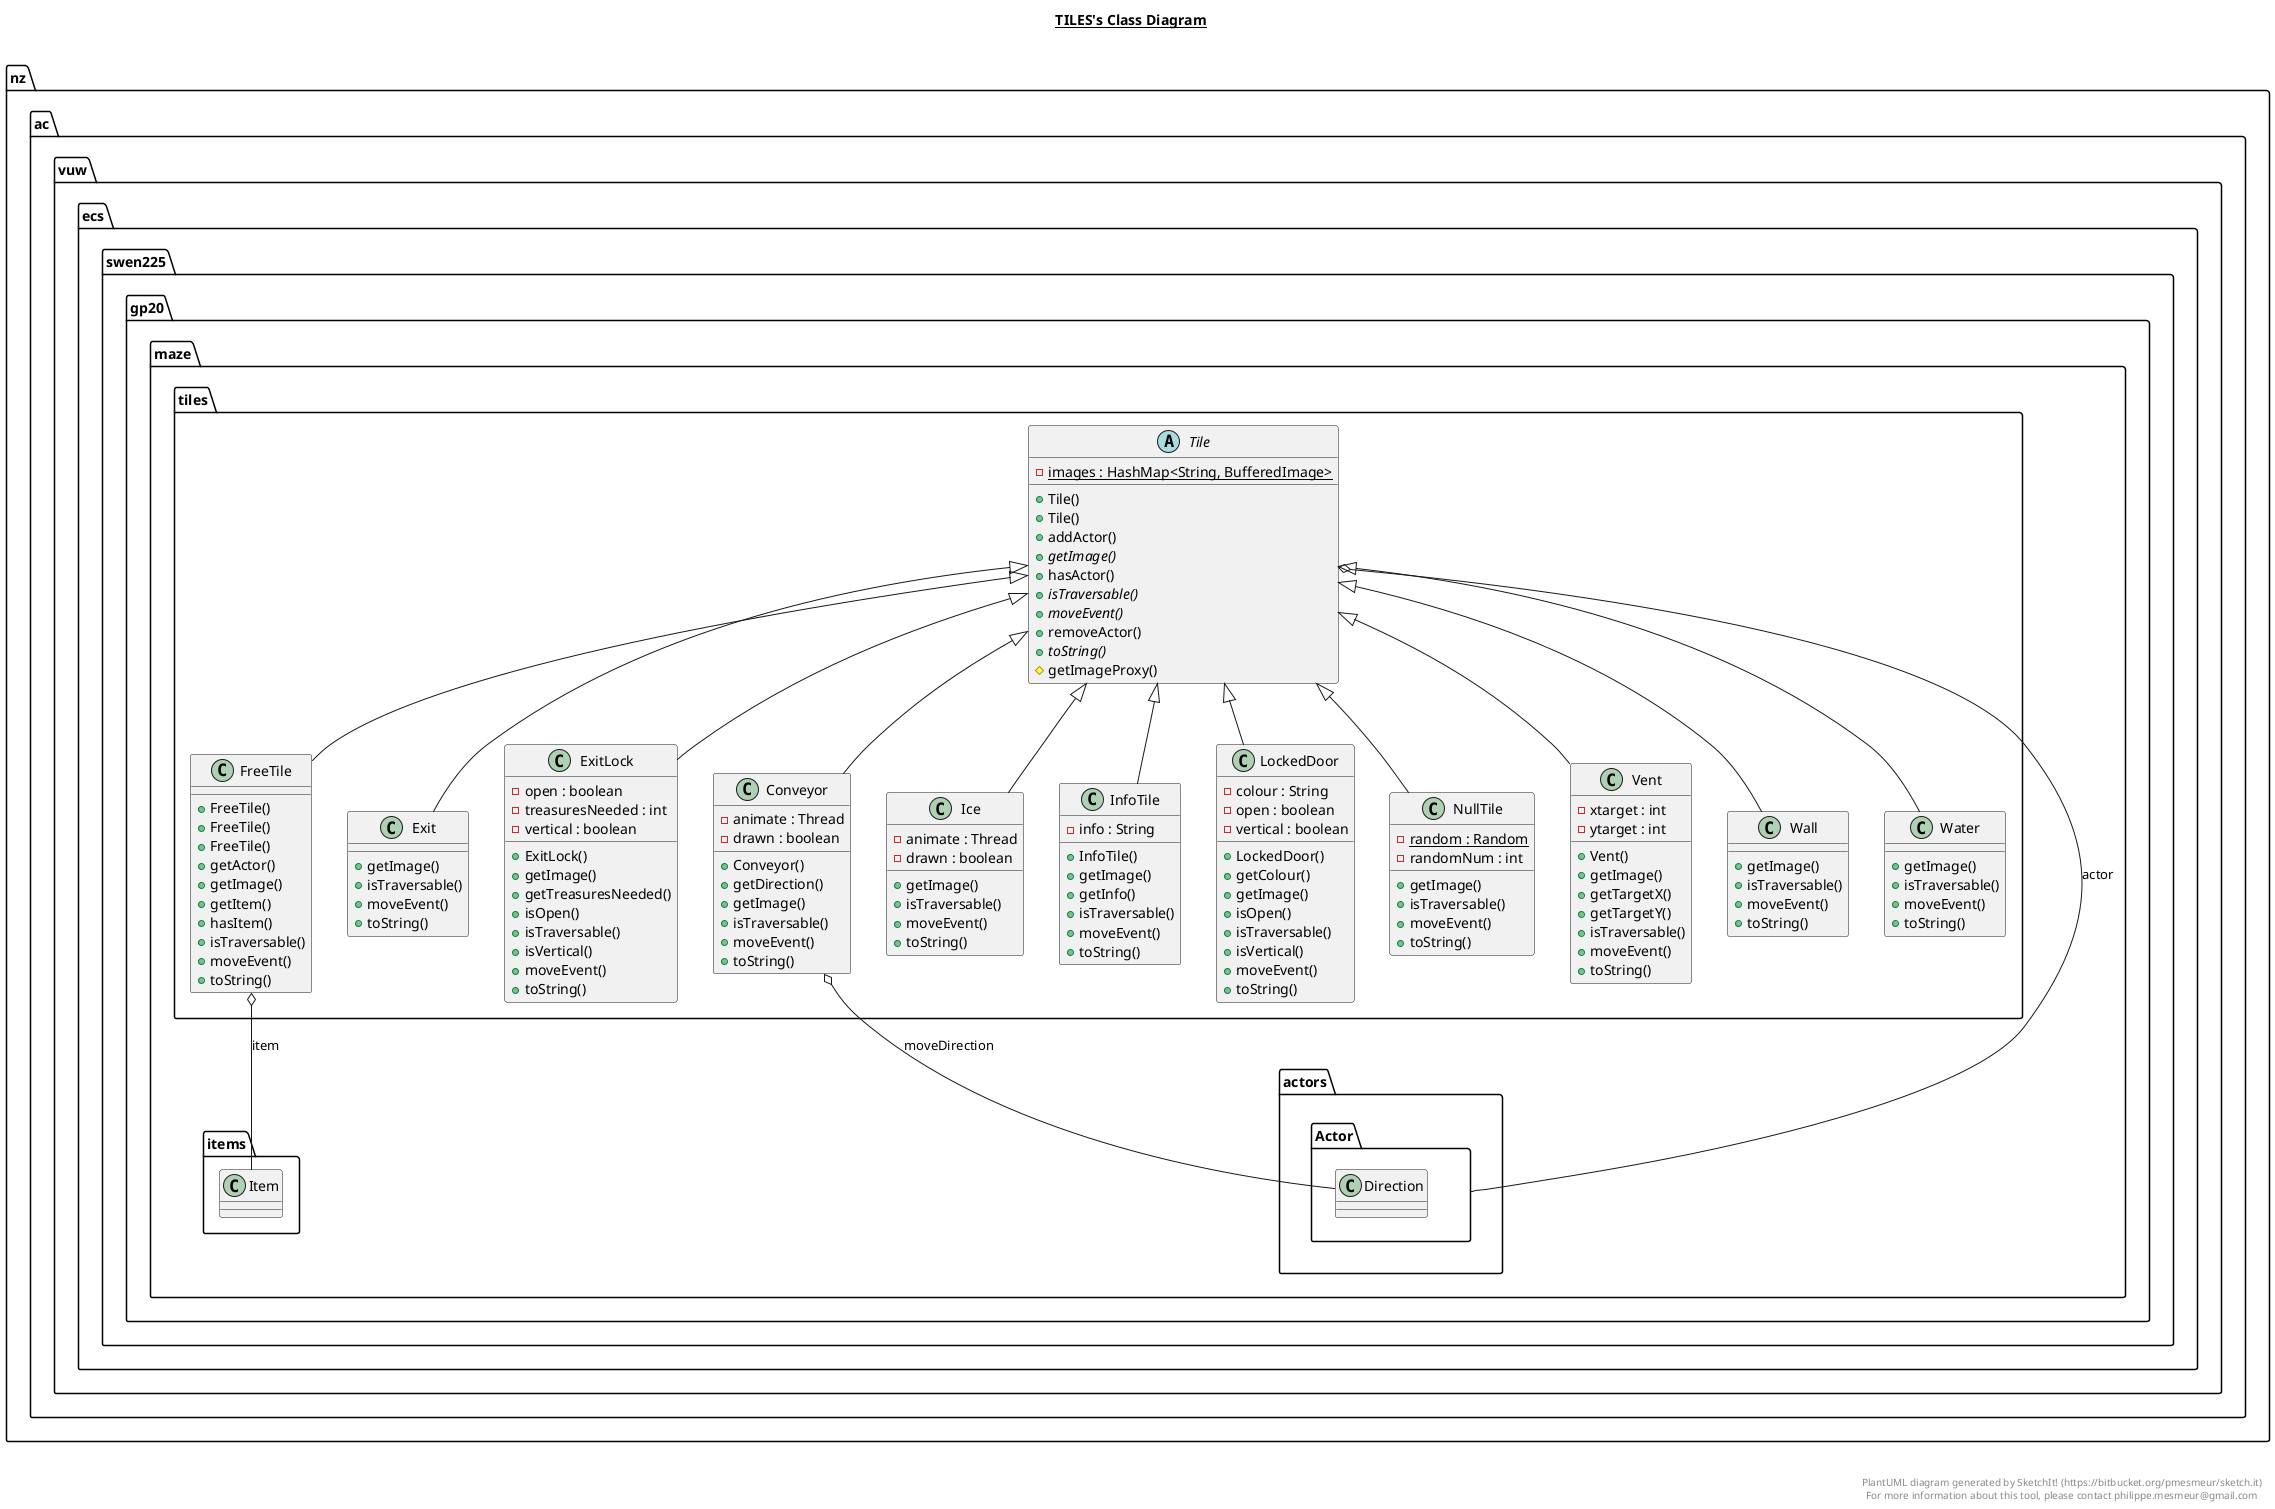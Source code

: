 @startuml

title __TILES's Class Diagram__\n

  namespace nz.ac.vuw.ecs.swen225.gp20.maze {
    namespace tiles {
      class nz.ac.vuw.ecs.swen225.gp20.maze.tiles.Conveyor {
          - animate : Thread
          - drawn : boolean
          + Conveyor()
          + getDirection()
          + getImage()
          + isTraversable()
          + moveEvent()
          + toString()
      }
    }
  }
  

  namespace nz.ac.vuw.ecs.swen225.gp20.maze {
    namespace tiles {
      class nz.ac.vuw.ecs.swen225.gp20.maze.tiles.Exit {
          + getImage()
          + isTraversable()
          + moveEvent()
          + toString()
      }
    }
  }
  

  namespace nz.ac.vuw.ecs.swen225.gp20.maze {
    namespace tiles {
      class nz.ac.vuw.ecs.swen225.gp20.maze.tiles.ExitLock {
          - open : boolean
          - treasuresNeeded : int
          - vertical : boolean
          + ExitLock()
          + getImage()
          + getTreasuresNeeded()
          + isOpen()
          + isTraversable()
          + isVertical()
          + moveEvent()
          + toString()
      }
    }
  }
  

  namespace nz.ac.vuw.ecs.swen225.gp20.maze {
    namespace tiles {
      class nz.ac.vuw.ecs.swen225.gp20.maze.tiles.FreeTile {
          + FreeTile()
          + FreeTile()
          + FreeTile()
          + getActor()
          + getImage()
          + getItem()
          + hasItem()
          + isTraversable()
          + moveEvent()
          + toString()
      }
    }
  }
  

  namespace nz.ac.vuw.ecs.swen225.gp20.maze {
    namespace tiles {
      class nz.ac.vuw.ecs.swen225.gp20.maze.tiles.Ice {
          - animate : Thread
          - drawn : boolean
          + getImage()
          + isTraversable()
          + moveEvent()
          + toString()
      }
    }
  }
  

  namespace nz.ac.vuw.ecs.swen225.gp20.maze {
    namespace tiles {
      class nz.ac.vuw.ecs.swen225.gp20.maze.tiles.InfoTile {
          - info : String
          + InfoTile()
          + getImage()
          + getInfo()
          + isTraversable()
          + moveEvent()
          + toString()
      }
    }
  }
  

  namespace nz.ac.vuw.ecs.swen225.gp20.maze {
    namespace tiles {
      class nz.ac.vuw.ecs.swen225.gp20.maze.tiles.LockedDoor {
          - colour : String
          - open : boolean
          - vertical : boolean
          + LockedDoor()
          + getColour()
          + getImage()
          + isOpen()
          + isTraversable()
          + isVertical()
          + moveEvent()
          + toString()
      }
    }
  }
  

  namespace nz.ac.vuw.ecs.swen225.gp20.maze {
    namespace tiles {
      class nz.ac.vuw.ecs.swen225.gp20.maze.tiles.NullTile {
          {static} - random : Random
          - randomNum : int
          + getImage()
          + isTraversable()
          + moveEvent()
          + toString()
      }
    }
  }
  

  namespace nz.ac.vuw.ecs.swen225.gp20.maze {
    namespace tiles {
      abstract class nz.ac.vuw.ecs.swen225.gp20.maze.tiles.Tile {
          {static} - images : HashMap<String, BufferedImage>
          + Tile()
          + Tile()
          + addActor()
          {abstract} + getImage()
          + hasActor()
          {abstract} + isTraversable()
          {abstract} + moveEvent()
          + removeActor()
          {abstract} + toString()
          # getImageProxy()
      }
    }
  }
  

  namespace nz.ac.vuw.ecs.swen225.gp20.maze {
    namespace tiles {
      class nz.ac.vuw.ecs.swen225.gp20.maze.tiles.Vent {
          - xtarget : int
          - ytarget : int
          + Vent()
          + getImage()
          + getTargetX()
          + getTargetY()
          + isTraversable()
          + moveEvent()
          + toString()
      }
    }
  }
  

  namespace nz.ac.vuw.ecs.swen225.gp20.maze {
    namespace tiles {
      class nz.ac.vuw.ecs.swen225.gp20.maze.tiles.Wall {
          + getImage()
          + isTraversable()
          + moveEvent()
          + toString()
      }
    }
  }
  

  namespace nz.ac.vuw.ecs.swen225.gp20.maze {
    namespace tiles {
      class nz.ac.vuw.ecs.swen225.gp20.maze.tiles.Water {
          + getImage()
          + isTraversable()
          + moveEvent()
          + toString()
      }
    }
  }
  

  nz.ac.vuw.ecs.swen225.gp20.maze.tiles.Conveyor -up-|> nz.ac.vuw.ecs.swen225.gp20.maze.tiles.Tile
  nz.ac.vuw.ecs.swen225.gp20.maze.tiles.Conveyor o-- nz.ac.vuw.ecs.swen225.gp20.maze.actors.Actor.Direction : moveDirection
  nz.ac.vuw.ecs.swen225.gp20.maze.tiles.Exit -up-|> nz.ac.vuw.ecs.swen225.gp20.maze.tiles.Tile
  nz.ac.vuw.ecs.swen225.gp20.maze.tiles.ExitLock -up-|> nz.ac.vuw.ecs.swen225.gp20.maze.tiles.Tile
  nz.ac.vuw.ecs.swen225.gp20.maze.tiles.FreeTile -up-|> nz.ac.vuw.ecs.swen225.gp20.maze.tiles.Tile
  nz.ac.vuw.ecs.swen225.gp20.maze.tiles.FreeTile o-- nz.ac.vuw.ecs.swen225.gp20.maze.items.Item : item
  nz.ac.vuw.ecs.swen225.gp20.maze.tiles.Ice -up-|> nz.ac.vuw.ecs.swen225.gp20.maze.tiles.Tile
  nz.ac.vuw.ecs.swen225.gp20.maze.tiles.InfoTile -up-|> nz.ac.vuw.ecs.swen225.gp20.maze.tiles.Tile
  nz.ac.vuw.ecs.swen225.gp20.maze.tiles.LockedDoor -up-|> nz.ac.vuw.ecs.swen225.gp20.maze.tiles.Tile
  nz.ac.vuw.ecs.swen225.gp20.maze.tiles.NullTile -up-|> nz.ac.vuw.ecs.swen225.gp20.maze.tiles.Tile
  nz.ac.vuw.ecs.swen225.gp20.maze.tiles.Tile o-- nz.ac.vuw.ecs.swen225.gp20.maze.actors.Actor : actor
  nz.ac.vuw.ecs.swen225.gp20.maze.tiles.Vent -up-|> nz.ac.vuw.ecs.swen225.gp20.maze.tiles.Tile
  nz.ac.vuw.ecs.swen225.gp20.maze.tiles.Wall -up-|> nz.ac.vuw.ecs.swen225.gp20.maze.tiles.Tile
  nz.ac.vuw.ecs.swen225.gp20.maze.tiles.Water -up-|> nz.ac.vuw.ecs.swen225.gp20.maze.tiles.Tile


right footer


PlantUML diagram generated by SketchIt! (https://bitbucket.org/pmesmeur/sketch.it)
For more information about this tool, please contact philippe.mesmeur@gmail.com
endfooter

@enduml
